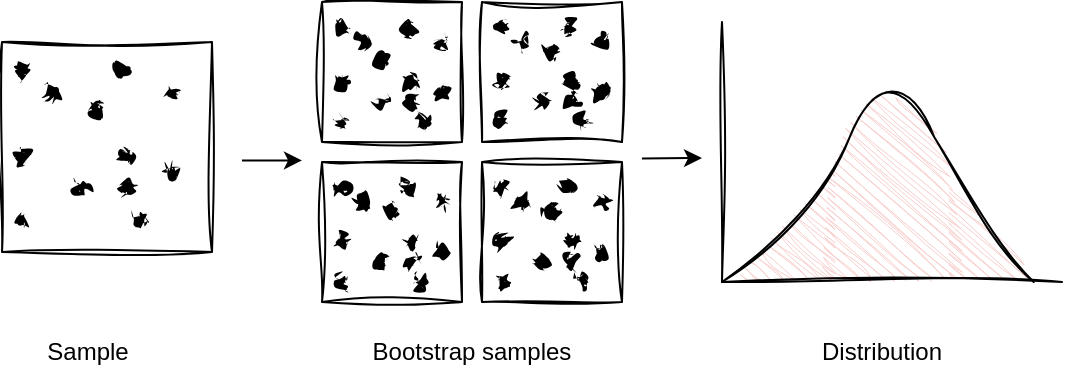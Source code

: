 <mxfile version="23.1.2" type="device">
  <diagram name="Page-1" id="ZwXC0MRlb5IaoR82KPsG">
    <mxGraphModel dx="711" dy="242" grid="1" gridSize="10" guides="1" tooltips="1" connect="1" arrows="1" fold="1" page="1" pageScale="1" pageWidth="300" pageHeight="200" math="0" shadow="0">
      <root>
        <mxCell id="0" />
        <mxCell id="1" parent="0" />
        <mxCell id="-MxMe4Ka47E0WMtpict4-126" value="" style="group" vertex="1" connectable="0" parent="1">
          <mxGeometry x="310" y="210" width="70" height="70" as="geometry" />
        </mxCell>
        <mxCell id="-MxMe4Ka47E0WMtpict4-46" value="" style="whiteSpace=wrap;html=1;aspect=fixed;sketch=1;curveFitting=1;jiggle=2;" vertex="1" parent="-MxMe4Ka47E0WMtpict4-126">
          <mxGeometry width="70" height="70" as="geometry" />
        </mxCell>
        <mxCell id="-MxMe4Ka47E0WMtpict4-47" value="" style="shape=waypoint;sketch=1;fillStyle=solid;size=6;pointerEvents=1;points=[];fillColor=none;resizable=0;rotatable=0;perimeter=centerPerimeter;snapToPoint=1;curveFitting=1;jiggle=2;strokeWidth=1;" vertex="1" parent="-MxMe4Ka47E0WMtpict4-126">
          <mxGeometry x="10" y="10" width="20" height="20" as="geometry" />
        </mxCell>
        <mxCell id="-MxMe4Ka47E0WMtpict4-48" value="" style="shape=waypoint;sketch=1;fillStyle=solid;size=6;pointerEvents=1;points=[];fillColor=none;resizable=0;rotatable=0;perimeter=centerPerimeter;snapToPoint=1;curveFitting=1;jiggle=2;strokeWidth=1;" vertex="1" parent="-MxMe4Ka47E0WMtpict4-126">
          <mxGeometry x="25" y="15" width="20" height="20" as="geometry" />
        </mxCell>
        <mxCell id="-MxMe4Ka47E0WMtpict4-49" value="" style="shape=waypoint;sketch=1;fillStyle=solid;size=6;pointerEvents=1;points=[];fillColor=none;resizable=0;rotatable=0;perimeter=centerPerimeter;snapToPoint=1;curveFitting=1;jiggle=2;strokeWidth=1;" vertex="1" parent="-MxMe4Ka47E0WMtpict4-126">
          <mxGeometry y="30" width="20" height="20" as="geometry" />
        </mxCell>
        <mxCell id="-MxMe4Ka47E0WMtpict4-50" value="" style="shape=waypoint;sketch=1;fillStyle=solid;size=6;pointerEvents=1;points=[];fillColor=none;resizable=0;rotatable=0;perimeter=centerPerimeter;snapToPoint=1;curveFitting=1;jiggle=2;strokeWidth=1;" vertex="1" parent="-MxMe4Ka47E0WMtpict4-126">
          <mxGeometry y="3" width="20" height="20" as="geometry" />
        </mxCell>
        <mxCell id="-MxMe4Ka47E0WMtpict4-51" value="" style="shape=waypoint;sketch=1;fillStyle=solid;size=6;pointerEvents=1;points=[];fillColor=none;resizable=0;rotatable=0;perimeter=centerPerimeter;snapToPoint=1;curveFitting=1;jiggle=2;strokeWidth=1;" vertex="1" parent="-MxMe4Ka47E0WMtpict4-126">
          <mxGeometry x="20" y="40" width="20" height="20" as="geometry" />
        </mxCell>
        <mxCell id="-MxMe4Ka47E0WMtpict4-52" value="" style="shape=waypoint;sketch=1;fillStyle=solid;size=6;pointerEvents=1;points=[];fillColor=none;resizable=0;rotatable=0;perimeter=centerPerimeter;snapToPoint=1;curveFitting=1;jiggle=2;strokeWidth=1;" vertex="1" parent="-MxMe4Ka47E0WMtpict4-126">
          <mxGeometry x="50" y="10" width="20" height="20" as="geometry" />
        </mxCell>
        <mxCell id="-MxMe4Ka47E0WMtpict4-53" value="" style="shape=waypoint;sketch=1;fillStyle=solid;size=6;pointerEvents=1;points=[];fillColor=none;resizable=0;rotatable=0;perimeter=centerPerimeter;snapToPoint=1;curveFitting=1;jiggle=2;strokeWidth=1;" vertex="1" parent="-MxMe4Ka47E0WMtpict4-126">
          <mxGeometry x="50" y="35" width="20" height="20" as="geometry" />
        </mxCell>
        <mxCell id="-MxMe4Ka47E0WMtpict4-54" value="" style="shape=waypoint;sketch=1;fillStyle=solid;size=6;pointerEvents=1;points=[];fillColor=none;resizable=0;rotatable=0;perimeter=centerPerimeter;snapToPoint=1;curveFitting=1;jiggle=2;strokeWidth=1;" vertex="1" parent="-MxMe4Ka47E0WMtpict4-126">
          <mxGeometry x="33" y="3" width="20" height="20" as="geometry" />
        </mxCell>
        <mxCell id="-MxMe4Ka47E0WMtpict4-55" value="" style="shape=waypoint;sketch=1;fillStyle=solid;size=6;pointerEvents=1;points=[];fillColor=none;resizable=0;rotatable=0;perimeter=centerPerimeter;snapToPoint=1;curveFitting=1;jiggle=2;strokeWidth=1;" vertex="1" parent="-MxMe4Ka47E0WMtpict4-126">
          <mxGeometry x="35" y="40" width="20" height="20" as="geometry" />
        </mxCell>
        <mxCell id="-MxMe4Ka47E0WMtpict4-56" value="" style="shape=waypoint;sketch=1;fillStyle=solid;size=6;pointerEvents=1;points=[];fillColor=none;resizable=0;rotatable=0;perimeter=centerPerimeter;snapToPoint=1;curveFitting=1;jiggle=2;strokeWidth=1;" vertex="1" parent="-MxMe4Ka47E0WMtpict4-126">
          <mxGeometry x="35" y="30" width="20" height="20" as="geometry" />
        </mxCell>
        <mxCell id="-MxMe4Ka47E0WMtpict4-57" value="" style="shape=waypoint;sketch=1;fillStyle=solid;size=6;pointerEvents=1;points=[];fillColor=none;resizable=0;rotatable=0;perimeter=centerPerimeter;snapToPoint=1;curveFitting=1;jiggle=2;strokeWidth=1;" vertex="1" parent="-MxMe4Ka47E0WMtpict4-126">
          <mxGeometry x="40" y="50" width="20" height="20" as="geometry" />
        </mxCell>
        <mxCell id="-MxMe4Ka47E0WMtpict4-58" value="" style="shape=waypoint;sketch=1;fillStyle=solid;size=6;pointerEvents=1;points=[];fillColor=none;resizable=0;rotatable=0;perimeter=centerPerimeter;snapToPoint=1;curveFitting=1;jiggle=2;strokeWidth=1;" vertex="1" parent="-MxMe4Ka47E0WMtpict4-126">
          <mxGeometry y="50" width="20" height="20" as="geometry" />
        </mxCell>
        <mxCell id="-MxMe4Ka47E0WMtpict4-127" value="" style="group" vertex="1" connectable="0" parent="1">
          <mxGeometry x="230" y="210" width="70" height="70" as="geometry" />
        </mxCell>
        <mxCell id="-MxMe4Ka47E0WMtpict4-59" value="" style="whiteSpace=wrap;html=1;aspect=fixed;sketch=1;curveFitting=1;jiggle=2;" vertex="1" parent="-MxMe4Ka47E0WMtpict4-127">
          <mxGeometry width="70" height="70" as="geometry" />
        </mxCell>
        <mxCell id="-MxMe4Ka47E0WMtpict4-60" value="" style="shape=waypoint;sketch=1;fillStyle=solid;size=6;pointerEvents=1;points=[];fillColor=none;resizable=0;rotatable=0;perimeter=centerPerimeter;snapToPoint=1;curveFitting=1;jiggle=2;strokeWidth=1;" vertex="1" parent="-MxMe4Ka47E0WMtpict4-127">
          <mxGeometry x="10" y="10" width="20" height="20" as="geometry" />
        </mxCell>
        <mxCell id="-MxMe4Ka47E0WMtpict4-61" value="" style="shape=waypoint;sketch=1;fillStyle=solid;size=6;pointerEvents=1;points=[];fillColor=none;resizable=0;rotatable=0;perimeter=centerPerimeter;snapToPoint=1;curveFitting=1;jiggle=2;strokeWidth=1;" vertex="1" parent="-MxMe4Ka47E0WMtpict4-127">
          <mxGeometry x="20" y="20" width="20" height="20" as="geometry" />
        </mxCell>
        <mxCell id="-MxMe4Ka47E0WMtpict4-62" value="" style="shape=waypoint;sketch=1;fillStyle=solid;size=6;pointerEvents=1;points=[];fillColor=none;resizable=0;rotatable=0;perimeter=centerPerimeter;snapToPoint=1;curveFitting=1;jiggle=2;strokeWidth=1;" vertex="1" parent="-MxMe4Ka47E0WMtpict4-127">
          <mxGeometry y="30" width="20" height="20" as="geometry" />
        </mxCell>
        <mxCell id="-MxMe4Ka47E0WMtpict4-63" value="" style="shape=waypoint;sketch=1;fillStyle=solid;size=6;pointerEvents=1;points=[];fillColor=none;resizable=0;rotatable=0;perimeter=centerPerimeter;snapToPoint=1;curveFitting=1;jiggle=2;strokeWidth=1;" vertex="1" parent="-MxMe4Ka47E0WMtpict4-127">
          <mxGeometry y="3" width="20" height="20" as="geometry" />
        </mxCell>
        <mxCell id="-MxMe4Ka47E0WMtpict4-64" value="" style="shape=waypoint;sketch=1;fillStyle=solid;size=6;pointerEvents=1;points=[];fillColor=none;resizable=0;rotatable=0;perimeter=centerPerimeter;snapToPoint=1;curveFitting=1;jiggle=2;strokeWidth=1;" vertex="1" parent="-MxMe4Ka47E0WMtpict4-127">
          <mxGeometry x="20" y="40" width="20" height="20" as="geometry" />
        </mxCell>
        <mxCell id="-MxMe4Ka47E0WMtpict4-65" value="" style="shape=waypoint;sketch=1;fillStyle=solid;size=6;pointerEvents=1;points=[];fillColor=none;resizable=0;rotatable=0;perimeter=centerPerimeter;snapToPoint=1;curveFitting=1;jiggle=2;strokeWidth=1;" vertex="1" parent="-MxMe4Ka47E0WMtpict4-127">
          <mxGeometry x="50" y="10" width="20" height="20" as="geometry" />
        </mxCell>
        <mxCell id="-MxMe4Ka47E0WMtpict4-66" value="" style="shape=waypoint;sketch=1;fillStyle=solid;size=6;pointerEvents=1;points=[];fillColor=none;resizable=0;rotatable=0;perimeter=centerPerimeter;snapToPoint=1;curveFitting=1;jiggle=2;strokeWidth=1;" vertex="1" parent="-MxMe4Ka47E0WMtpict4-127">
          <mxGeometry x="50" y="35" width="20" height="20" as="geometry" />
        </mxCell>
        <mxCell id="-MxMe4Ka47E0WMtpict4-67" value="" style="shape=waypoint;sketch=1;fillStyle=solid;size=6;pointerEvents=1;points=[];fillColor=none;resizable=0;rotatable=0;perimeter=centerPerimeter;snapToPoint=1;curveFitting=1;jiggle=2;strokeWidth=1;" vertex="1" parent="-MxMe4Ka47E0WMtpict4-127">
          <mxGeometry x="33" y="3" width="20" height="20" as="geometry" />
        </mxCell>
        <mxCell id="-MxMe4Ka47E0WMtpict4-68" value="" style="shape=waypoint;sketch=1;fillStyle=solid;size=6;pointerEvents=1;points=[];fillColor=none;resizable=0;rotatable=0;perimeter=centerPerimeter;snapToPoint=1;curveFitting=1;jiggle=2;strokeWidth=1;" vertex="1" parent="-MxMe4Ka47E0WMtpict4-127">
          <mxGeometry x="35" y="40" width="20" height="20" as="geometry" />
        </mxCell>
        <mxCell id="-MxMe4Ka47E0WMtpict4-69" value="" style="shape=waypoint;sketch=1;fillStyle=solid;size=6;pointerEvents=1;points=[];fillColor=none;resizable=0;rotatable=0;perimeter=centerPerimeter;snapToPoint=1;curveFitting=1;jiggle=2;strokeWidth=1;" vertex="1" parent="-MxMe4Ka47E0WMtpict4-127">
          <mxGeometry x="35" y="30" width="20" height="20" as="geometry" />
        </mxCell>
        <mxCell id="-MxMe4Ka47E0WMtpict4-70" value="" style="shape=waypoint;sketch=1;fillStyle=solid;size=6;pointerEvents=1;points=[];fillColor=none;resizable=0;rotatable=0;perimeter=centerPerimeter;snapToPoint=1;curveFitting=1;jiggle=2;strokeWidth=1;" vertex="1" parent="-MxMe4Ka47E0WMtpict4-127">
          <mxGeometry x="40" y="50" width="20" height="20" as="geometry" />
        </mxCell>
        <mxCell id="-MxMe4Ka47E0WMtpict4-71" value="" style="shape=waypoint;sketch=1;fillStyle=solid;size=6;pointerEvents=1;points=[];fillColor=none;resizable=0;rotatable=0;perimeter=centerPerimeter;snapToPoint=1;curveFitting=1;jiggle=2;strokeWidth=1;" vertex="1" parent="-MxMe4Ka47E0WMtpict4-127">
          <mxGeometry y="50" width="20" height="20" as="geometry" />
        </mxCell>
        <mxCell id="-MxMe4Ka47E0WMtpict4-128" value="" style="group" vertex="1" connectable="0" parent="1">
          <mxGeometry x="230" y="290" width="70" height="70" as="geometry" />
        </mxCell>
        <mxCell id="-MxMe4Ka47E0WMtpict4-72" value="" style="whiteSpace=wrap;html=1;aspect=fixed;sketch=1;curveFitting=1;jiggle=2;" vertex="1" parent="-MxMe4Ka47E0WMtpict4-128">
          <mxGeometry width="70" height="70" as="geometry" />
        </mxCell>
        <mxCell id="-MxMe4Ka47E0WMtpict4-73" value="" style="shape=waypoint;sketch=1;fillStyle=solid;size=6;pointerEvents=1;points=[];fillColor=none;resizable=0;rotatable=0;perimeter=centerPerimeter;snapToPoint=1;curveFitting=1;jiggle=2;strokeWidth=1;" vertex="1" parent="-MxMe4Ka47E0WMtpict4-128">
          <mxGeometry x="10" y="10" width="20" height="20" as="geometry" />
        </mxCell>
        <mxCell id="-MxMe4Ka47E0WMtpict4-74" value="" style="shape=waypoint;sketch=1;fillStyle=solid;size=6;pointerEvents=1;points=[];fillColor=none;resizable=0;rotatable=0;perimeter=centerPerimeter;snapToPoint=1;curveFitting=1;jiggle=2;strokeWidth=1;" vertex="1" parent="-MxMe4Ka47E0WMtpict4-128">
          <mxGeometry x="25" y="15" width="20" height="20" as="geometry" />
        </mxCell>
        <mxCell id="-MxMe4Ka47E0WMtpict4-75" value="" style="shape=waypoint;sketch=1;fillStyle=solid;size=6;pointerEvents=1;points=[];fillColor=none;resizable=0;rotatable=0;perimeter=centerPerimeter;snapToPoint=1;curveFitting=1;jiggle=2;strokeWidth=1;" vertex="1" parent="-MxMe4Ka47E0WMtpict4-128">
          <mxGeometry y="30" width="20" height="20" as="geometry" />
        </mxCell>
        <mxCell id="-MxMe4Ka47E0WMtpict4-76" value="" style="shape=waypoint;sketch=1;fillStyle=solid;size=6;pointerEvents=1;points=[];fillColor=none;resizable=0;rotatable=0;perimeter=centerPerimeter;snapToPoint=1;curveFitting=1;jiggle=2;strokeWidth=1;" vertex="1" parent="-MxMe4Ka47E0WMtpict4-128">
          <mxGeometry y="3" width="20" height="20" as="geometry" />
        </mxCell>
        <mxCell id="-MxMe4Ka47E0WMtpict4-77" value="" style="shape=waypoint;sketch=1;fillStyle=solid;size=6;pointerEvents=1;points=[];fillColor=none;resizable=0;rotatable=0;perimeter=centerPerimeter;snapToPoint=1;curveFitting=1;jiggle=2;strokeWidth=1;" vertex="1" parent="-MxMe4Ka47E0WMtpict4-128">
          <mxGeometry x="20" y="40" width="20" height="20" as="geometry" />
        </mxCell>
        <mxCell id="-MxMe4Ka47E0WMtpict4-78" value="" style="shape=waypoint;sketch=1;fillStyle=solid;size=6;pointerEvents=1;points=[];fillColor=none;resizable=0;rotatable=0;perimeter=centerPerimeter;snapToPoint=1;curveFitting=1;jiggle=2;strokeWidth=1;" vertex="1" parent="-MxMe4Ka47E0WMtpict4-128">
          <mxGeometry x="50" y="10" width="20" height="20" as="geometry" />
        </mxCell>
        <mxCell id="-MxMe4Ka47E0WMtpict4-79" value="" style="shape=waypoint;sketch=1;fillStyle=solid;size=6;pointerEvents=1;points=[];fillColor=none;resizable=0;rotatable=0;perimeter=centerPerimeter;snapToPoint=1;curveFitting=1;jiggle=2;strokeWidth=1;" vertex="1" parent="-MxMe4Ka47E0WMtpict4-128">
          <mxGeometry x="50" y="35" width="20" height="20" as="geometry" />
        </mxCell>
        <mxCell id="-MxMe4Ka47E0WMtpict4-80" value="" style="shape=waypoint;sketch=1;fillStyle=solid;size=6;pointerEvents=1;points=[];fillColor=none;resizable=0;rotatable=0;perimeter=centerPerimeter;snapToPoint=1;curveFitting=1;jiggle=2;strokeWidth=1;" vertex="1" parent="-MxMe4Ka47E0WMtpict4-128">
          <mxGeometry x="33" y="3" width="20" height="20" as="geometry" />
        </mxCell>
        <mxCell id="-MxMe4Ka47E0WMtpict4-81" value="" style="shape=waypoint;sketch=1;fillStyle=solid;size=6;pointerEvents=1;points=[];fillColor=none;resizable=0;rotatable=0;perimeter=centerPerimeter;snapToPoint=1;curveFitting=1;jiggle=2;strokeWidth=1;" vertex="1" parent="-MxMe4Ka47E0WMtpict4-128">
          <mxGeometry x="35" y="40" width="20" height="20" as="geometry" />
        </mxCell>
        <mxCell id="-MxMe4Ka47E0WMtpict4-82" value="" style="shape=waypoint;sketch=1;fillStyle=solid;size=6;pointerEvents=1;points=[];fillColor=none;resizable=0;rotatable=0;perimeter=centerPerimeter;snapToPoint=1;curveFitting=1;jiggle=2;strokeWidth=1;" vertex="1" parent="-MxMe4Ka47E0WMtpict4-128">
          <mxGeometry x="35" y="30" width="20" height="20" as="geometry" />
        </mxCell>
        <mxCell id="-MxMe4Ka47E0WMtpict4-83" value="" style="shape=waypoint;sketch=1;fillStyle=solid;size=6;pointerEvents=1;points=[];fillColor=none;resizable=0;rotatable=0;perimeter=centerPerimeter;snapToPoint=1;curveFitting=1;jiggle=2;strokeWidth=1;" vertex="1" parent="-MxMe4Ka47E0WMtpict4-128">
          <mxGeometry x="40" y="50" width="20" height="20" as="geometry" />
        </mxCell>
        <mxCell id="-MxMe4Ka47E0WMtpict4-84" value="" style="shape=waypoint;sketch=1;fillStyle=solid;size=6;pointerEvents=1;points=[];fillColor=none;resizable=0;rotatable=0;perimeter=centerPerimeter;snapToPoint=1;curveFitting=1;jiggle=2;strokeWidth=1;" vertex="1" parent="-MxMe4Ka47E0WMtpict4-128">
          <mxGeometry y="50" width="20" height="20" as="geometry" />
        </mxCell>
        <mxCell id="-MxMe4Ka47E0WMtpict4-131" value="" style="group" vertex="1" connectable="0" parent="1">
          <mxGeometry x="70" y="230" width="105" height="110" as="geometry" />
        </mxCell>
        <mxCell id="-MxMe4Ka47E0WMtpict4-25" value="" style="whiteSpace=wrap;html=1;aspect=fixed;sketch=1;curveFitting=1;jiggle=2;" vertex="1" parent="-MxMe4Ka47E0WMtpict4-131">
          <mxGeometry width="105" height="105" as="geometry" />
        </mxCell>
        <mxCell id="-MxMe4Ka47E0WMtpict4-26" value="" style="shape=waypoint;sketch=1;fillStyle=solid;size=6;pointerEvents=1;points=[];fillColor=none;resizable=0;rotatable=0;perimeter=centerPerimeter;snapToPoint=1;curveFitting=1;jiggle=2;strokeWidth=1;" vertex="1" parent="-MxMe4Ka47E0WMtpict4-131">
          <mxGeometry x="15" y="15.714" width="20" height="20" as="geometry" />
        </mxCell>
        <mxCell id="-MxMe4Ka47E0WMtpict4-27" value="" style="shape=waypoint;sketch=1;fillStyle=solid;size=6;pointerEvents=1;points=[];fillColor=none;resizable=0;rotatable=0;perimeter=centerPerimeter;snapToPoint=1;curveFitting=1;jiggle=2;strokeWidth=1;" vertex="1" parent="-MxMe4Ka47E0WMtpict4-131">
          <mxGeometry x="37.5" y="23.571" width="20" height="20" as="geometry" />
        </mxCell>
        <mxCell id="-MxMe4Ka47E0WMtpict4-28" value="" style="shape=waypoint;sketch=1;fillStyle=solid;size=6;pointerEvents=1;points=[];fillColor=none;resizable=0;rotatable=0;perimeter=centerPerimeter;snapToPoint=1;curveFitting=1;jiggle=2;strokeWidth=1;" vertex="1" parent="-MxMe4Ka47E0WMtpict4-131">
          <mxGeometry y="47.143" width="20" height="20" as="geometry" />
        </mxCell>
        <mxCell id="-MxMe4Ka47E0WMtpict4-29" value="" style="shape=waypoint;sketch=1;fillStyle=solid;size=6;pointerEvents=1;points=[];fillColor=none;resizable=0;rotatable=0;perimeter=centerPerimeter;snapToPoint=1;curveFitting=1;jiggle=2;strokeWidth=1;" vertex="1" parent="-MxMe4Ka47E0WMtpict4-131">
          <mxGeometry y="4.714" width="20" height="20" as="geometry" />
        </mxCell>
        <mxCell id="-MxMe4Ka47E0WMtpict4-30" value="" style="shape=waypoint;sketch=1;fillStyle=solid;size=6;pointerEvents=1;points=[];fillColor=none;resizable=0;rotatable=0;perimeter=centerPerimeter;snapToPoint=1;curveFitting=1;jiggle=2;strokeWidth=1;" vertex="1" parent="-MxMe4Ka47E0WMtpict4-131">
          <mxGeometry x="30" y="62.857" width="20" height="20" as="geometry" />
        </mxCell>
        <mxCell id="-MxMe4Ka47E0WMtpict4-35" value="" style="shape=waypoint;sketch=1;fillStyle=solid;size=6;pointerEvents=1;points=[];fillColor=none;resizable=0;rotatable=0;perimeter=centerPerimeter;snapToPoint=1;curveFitting=1;jiggle=2;strokeWidth=1;" vertex="1" parent="-MxMe4Ka47E0WMtpict4-131">
          <mxGeometry x="75" y="15.714" width="20" height="20" as="geometry" />
        </mxCell>
        <mxCell id="-MxMe4Ka47E0WMtpict4-36" value="" style="shape=waypoint;sketch=1;fillStyle=solid;size=6;pointerEvents=1;points=[];fillColor=none;resizable=0;rotatable=0;perimeter=centerPerimeter;snapToPoint=1;curveFitting=1;jiggle=2;strokeWidth=1;" vertex="1" parent="-MxMe4Ka47E0WMtpict4-131">
          <mxGeometry x="75" y="55.0" width="20" height="20" as="geometry" />
        </mxCell>
        <mxCell id="-MxMe4Ka47E0WMtpict4-37" value="" style="shape=waypoint;sketch=1;fillStyle=solid;size=6;pointerEvents=1;points=[];fillColor=none;resizable=0;rotatable=0;perimeter=centerPerimeter;snapToPoint=1;curveFitting=1;jiggle=2;strokeWidth=1;" vertex="1" parent="-MxMe4Ka47E0WMtpict4-131">
          <mxGeometry x="49.5" y="4.714" width="20" height="20" as="geometry" />
        </mxCell>
        <mxCell id="-MxMe4Ka47E0WMtpict4-38" value="" style="shape=waypoint;sketch=1;fillStyle=solid;size=6;pointerEvents=1;points=[];fillColor=none;resizable=0;rotatable=0;perimeter=centerPerimeter;snapToPoint=1;curveFitting=1;jiggle=2;strokeWidth=1;" vertex="1" parent="-MxMe4Ka47E0WMtpict4-131">
          <mxGeometry x="52.5" y="62.857" width="20" height="20" as="geometry" />
        </mxCell>
        <mxCell id="-MxMe4Ka47E0WMtpict4-39" value="" style="shape=waypoint;sketch=1;fillStyle=solid;size=6;pointerEvents=1;points=[];fillColor=none;resizable=0;rotatable=0;perimeter=centerPerimeter;snapToPoint=1;curveFitting=1;jiggle=2;strokeWidth=1;" vertex="1" parent="-MxMe4Ka47E0WMtpict4-131">
          <mxGeometry x="52.5" y="47.143" width="20" height="20" as="geometry" />
        </mxCell>
        <mxCell id="-MxMe4Ka47E0WMtpict4-43" value="" style="shape=waypoint;sketch=1;fillStyle=solid;size=6;pointerEvents=1;points=[];fillColor=none;resizable=0;rotatable=0;perimeter=centerPerimeter;snapToPoint=1;curveFitting=1;jiggle=2;strokeWidth=1;" vertex="1" parent="-MxMe4Ka47E0WMtpict4-131">
          <mxGeometry x="60" y="78.571" width="20" height="20" as="geometry" />
        </mxCell>
        <mxCell id="-MxMe4Ka47E0WMtpict4-44" value="" style="shape=waypoint;sketch=1;fillStyle=solid;size=6;pointerEvents=1;points=[];fillColor=none;resizable=0;rotatable=0;perimeter=centerPerimeter;snapToPoint=1;curveFitting=1;jiggle=2;strokeWidth=1;" vertex="1" parent="-MxMe4Ka47E0WMtpict4-131">
          <mxGeometry y="78.571" width="20" height="20" as="geometry" />
        </mxCell>
        <mxCell id="-MxMe4Ka47E0WMtpict4-132" value="" style="group" vertex="1" connectable="0" parent="1">
          <mxGeometry x="430" y="220" width="170" height="130" as="geometry" />
        </mxCell>
        <mxCell id="-MxMe4Ka47E0WMtpict4-112" value="" style="endArrow=none;html=1;rounded=0;sketch=1;curveFitting=1;jiggle=2;" edge="1" parent="-MxMe4Ka47E0WMtpict4-132">
          <mxGeometry width="50" height="50" relative="1" as="geometry">
            <mxPoint y="130" as="sourcePoint" />
            <mxPoint as="targetPoint" />
          </mxGeometry>
        </mxCell>
        <mxCell id="-MxMe4Ka47E0WMtpict4-123" value="" style="triangle;whiteSpace=wrap;html=1;sketch=1;curveFitting=1;jiggle=2;fillColor=#f8cecc;strokeColor=none;fillStyle=auto;rotation=-90;" vertex="1" parent="-MxMe4Ka47E0WMtpict4-132">
          <mxGeometry x="29.042" y="50.556" width="56.667" height="101.111" as="geometry" />
        </mxCell>
        <mxCell id="-MxMe4Ka47E0WMtpict4-125" value="" style="triangle;whiteSpace=wrap;html=1;sketch=1;curveFitting=1;jiggle=2;fillColor=#f8cecc;strokeColor=none;fillStyle=auto;rotation=-90;" vertex="1" parent="-MxMe4Ka47E0WMtpict4-132">
          <mxGeometry x="77.208" y="49.111" width="56.667" height="101.111" as="geometry" />
        </mxCell>
        <mxCell id="-MxMe4Ka47E0WMtpict4-124" value="" style="whiteSpace=wrap;html=1;aspect=fixed;strokeColor=none;" vertex="1" parent="-MxMe4Ka47E0WMtpict4-132">
          <mxGeometry x="56.667" y="72.222" width="56.667" height="56.667" as="geometry" />
        </mxCell>
        <mxCell id="-MxMe4Ka47E0WMtpict4-115" value="" style="shape=or;whiteSpace=wrap;html=1;fillColor=#f8cecc;strokeColor=none;sketch=1;curveFitting=1;jiggle=2;rotation=-90;strokeWidth=1;" vertex="1" parent="-MxMe4Ka47E0WMtpict4-132">
          <mxGeometry x="38.661" y="48.519" width="90.667" height="67.889" as="geometry" />
        </mxCell>
        <mxCell id="-MxMe4Ka47E0WMtpict4-113" value="" style="curved=1;endArrow=none;html=1;rounded=0;sketch=1;curveFitting=1;jiggle=2;endFill=0;" edge="1" parent="-MxMe4Ka47E0WMtpict4-132">
          <mxGeometry width="50" height="50" relative="1" as="geometry">
            <mxPoint y="130" as="sourcePoint" />
            <mxPoint x="155.833" y="130" as="targetPoint" />
            <Array as="points">
              <mxPoint x="42.5" y="101.111" />
              <mxPoint x="85" y="14.444" />
              <mxPoint x="127.5" y="101.111" />
            </Array>
          </mxGeometry>
        </mxCell>
        <mxCell id="-MxMe4Ka47E0WMtpict4-111" value="" style="endArrow=none;html=1;rounded=0;sketch=1;curveFitting=1;jiggle=2;" edge="1" parent="-MxMe4Ka47E0WMtpict4-132">
          <mxGeometry width="50" height="50" relative="1" as="geometry">
            <mxPoint y="130" as="sourcePoint" />
            <mxPoint x="170" y="130" as="targetPoint" />
          </mxGeometry>
        </mxCell>
        <mxCell id="-MxMe4Ka47E0WMtpict4-129" value="" style="group" vertex="1" connectable="0" parent="1">
          <mxGeometry x="310" y="290" width="70" height="70" as="geometry" />
        </mxCell>
        <mxCell id="-MxMe4Ka47E0WMtpict4-85" value="" style="whiteSpace=wrap;html=1;aspect=fixed;sketch=1;curveFitting=1;jiggle=2;" vertex="1" parent="-MxMe4Ka47E0WMtpict4-129">
          <mxGeometry width="70" height="70" as="geometry" />
        </mxCell>
        <mxCell id="-MxMe4Ka47E0WMtpict4-86" value="" style="shape=waypoint;sketch=1;fillStyle=solid;size=6;pointerEvents=1;points=[];fillColor=none;resizable=0;rotatable=0;perimeter=centerPerimeter;snapToPoint=1;curveFitting=1;jiggle=2;strokeWidth=1;" vertex="1" parent="-MxMe4Ka47E0WMtpict4-129">
          <mxGeometry x="10" y="10" width="20" height="20" as="geometry" />
        </mxCell>
        <mxCell id="-MxMe4Ka47E0WMtpict4-87" value="" style="shape=waypoint;sketch=1;fillStyle=solid;size=6;pointerEvents=1;points=[];fillColor=none;resizable=0;rotatable=0;perimeter=centerPerimeter;snapToPoint=1;curveFitting=1;jiggle=2;strokeWidth=1;" vertex="1" parent="-MxMe4Ka47E0WMtpict4-129">
          <mxGeometry x="25" y="15" width="20" height="20" as="geometry" />
        </mxCell>
        <mxCell id="-MxMe4Ka47E0WMtpict4-88" value="" style="shape=waypoint;sketch=1;fillStyle=solid;size=6;pointerEvents=1;points=[];fillColor=none;resizable=0;rotatable=0;perimeter=centerPerimeter;snapToPoint=1;curveFitting=1;jiggle=2;strokeWidth=1;" vertex="1" parent="-MxMe4Ka47E0WMtpict4-129">
          <mxGeometry y="30" width="20" height="20" as="geometry" />
        </mxCell>
        <mxCell id="-MxMe4Ka47E0WMtpict4-89" value="" style="shape=waypoint;sketch=1;fillStyle=solid;size=6;pointerEvents=1;points=[];fillColor=none;resizable=0;rotatable=0;perimeter=centerPerimeter;snapToPoint=1;curveFitting=1;jiggle=2;strokeWidth=1;" vertex="1" parent="-MxMe4Ka47E0WMtpict4-129">
          <mxGeometry y="3" width="20" height="20" as="geometry" />
        </mxCell>
        <mxCell id="-MxMe4Ka47E0WMtpict4-90" value="" style="shape=waypoint;sketch=1;fillStyle=solid;size=6;pointerEvents=1;points=[];fillColor=none;resizable=0;rotatable=0;perimeter=centerPerimeter;snapToPoint=1;curveFitting=1;jiggle=2;strokeWidth=1;" vertex="1" parent="-MxMe4Ka47E0WMtpict4-129">
          <mxGeometry x="20" y="40" width="20" height="20" as="geometry" />
        </mxCell>
        <mxCell id="-MxMe4Ka47E0WMtpict4-91" value="" style="shape=waypoint;sketch=1;fillStyle=solid;size=6;pointerEvents=1;points=[];fillColor=none;resizable=0;rotatable=0;perimeter=centerPerimeter;snapToPoint=1;curveFitting=1;jiggle=2;strokeWidth=1;" vertex="1" parent="-MxMe4Ka47E0WMtpict4-129">
          <mxGeometry x="50" y="10" width="20" height="20" as="geometry" />
        </mxCell>
        <mxCell id="-MxMe4Ka47E0WMtpict4-92" value="" style="shape=waypoint;sketch=1;fillStyle=solid;size=6;pointerEvents=1;points=[];fillColor=none;resizable=0;rotatable=0;perimeter=centerPerimeter;snapToPoint=1;curveFitting=1;jiggle=2;strokeWidth=1;" vertex="1" parent="-MxMe4Ka47E0WMtpict4-129">
          <mxGeometry x="50" y="35" width="20" height="20" as="geometry" />
        </mxCell>
        <mxCell id="-MxMe4Ka47E0WMtpict4-93" value="" style="shape=waypoint;sketch=1;fillStyle=solid;size=6;pointerEvents=1;points=[];fillColor=none;resizable=0;rotatable=0;perimeter=centerPerimeter;snapToPoint=1;curveFitting=1;jiggle=2;strokeWidth=1;" vertex="1" parent="-MxMe4Ka47E0WMtpict4-129">
          <mxGeometry x="33" y="3" width="20" height="20" as="geometry" />
        </mxCell>
        <mxCell id="-MxMe4Ka47E0WMtpict4-94" value="" style="shape=waypoint;sketch=1;fillStyle=solid;size=6;pointerEvents=1;points=[];fillColor=none;resizable=0;rotatable=0;perimeter=centerPerimeter;snapToPoint=1;curveFitting=1;jiggle=2;strokeWidth=1;" vertex="1" parent="-MxMe4Ka47E0WMtpict4-129">
          <mxGeometry x="35" y="40" width="20" height="20" as="geometry" />
        </mxCell>
        <mxCell id="-MxMe4Ka47E0WMtpict4-95" value="" style="shape=waypoint;sketch=1;fillStyle=solid;size=6;pointerEvents=1;points=[];fillColor=none;resizable=0;rotatable=0;perimeter=centerPerimeter;snapToPoint=1;curveFitting=1;jiggle=2;strokeWidth=1;" vertex="1" parent="-MxMe4Ka47E0WMtpict4-129">
          <mxGeometry x="35" y="30" width="20" height="20" as="geometry" />
        </mxCell>
        <mxCell id="-MxMe4Ka47E0WMtpict4-96" value="" style="shape=waypoint;sketch=1;fillStyle=solid;size=6;pointerEvents=1;points=[];fillColor=none;resizable=0;rotatable=0;perimeter=centerPerimeter;snapToPoint=1;curveFitting=1;jiggle=2;strokeWidth=1;" vertex="1" parent="-MxMe4Ka47E0WMtpict4-129">
          <mxGeometry x="40" y="50" width="20" height="20" as="geometry" />
        </mxCell>
        <mxCell id="-MxMe4Ka47E0WMtpict4-97" value="" style="shape=waypoint;sketch=1;fillStyle=solid;size=6;pointerEvents=1;points=[];fillColor=none;resizable=0;rotatable=0;perimeter=centerPerimeter;snapToPoint=1;curveFitting=1;jiggle=2;strokeWidth=1;" vertex="1" parent="-MxMe4Ka47E0WMtpict4-129">
          <mxGeometry y="50" width="20" height="20" as="geometry" />
        </mxCell>
        <mxCell id="-MxMe4Ka47E0WMtpict4-133" value="Sample" style="text;html=1;strokeColor=none;fillColor=none;align=center;verticalAlign=middle;whiteSpace=wrap;rounded=0;" vertex="1" parent="1">
          <mxGeometry x="82.5" y="370" width="60" height="30" as="geometry" />
        </mxCell>
        <mxCell id="-MxMe4Ka47E0WMtpict4-134" value="Bootstrap samples" style="text;html=1;strokeColor=none;fillColor=none;align=center;verticalAlign=middle;whiteSpace=wrap;rounded=0;" vertex="1" parent="1">
          <mxGeometry x="250" y="370" width="110" height="30" as="geometry" />
        </mxCell>
        <mxCell id="-MxMe4Ka47E0WMtpict4-135" value="Distribution" style="text;html=1;strokeColor=none;fillColor=none;align=center;verticalAlign=middle;whiteSpace=wrap;rounded=0;" vertex="1" parent="1">
          <mxGeometry x="480" y="370" width="60" height="30" as="geometry" />
        </mxCell>
        <mxCell id="-MxMe4Ka47E0WMtpict4-136" value="" style="endArrow=classic;html=1;rounded=0;" edge="1" parent="1">
          <mxGeometry width="50" height="50" relative="1" as="geometry">
            <mxPoint x="190" y="289.2" as="sourcePoint" />
            <mxPoint x="220" y="289.2" as="targetPoint" />
          </mxGeometry>
        </mxCell>
        <mxCell id="-MxMe4Ka47E0WMtpict4-137" value="" style="endArrow=classic;html=1;rounded=0;" edge="1" parent="1">
          <mxGeometry width="50" height="50" relative="1" as="geometry">
            <mxPoint x="390" y="288.2" as="sourcePoint" />
            <mxPoint x="420" y="288" as="targetPoint" />
          </mxGeometry>
        </mxCell>
      </root>
    </mxGraphModel>
  </diagram>
</mxfile>
